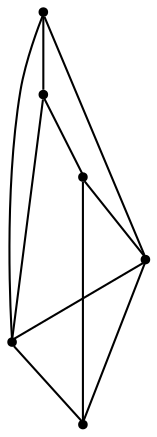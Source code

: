 graph {
  node [shape=point,comment="{\"directed\":false,\"doi\":\"10.1007/978-3-540-31843-9_8\",\"figure\":\"3 (1)\"}"]

  v0 [pos="577.857487736192,2158.416610293918"]
  v1 [pos="511.3451035610465,2257.91663063897"]
  v2 [pos="467.08689135174416,2191.916709476047"]
  v3 [pos="467.08689135174416,2324.4166904025606"]
  v4 [pos="444.8327352834302,2224.9167018466524"]
  v5 [pos="356.31627906976746,2158.416610293918"]

  v0 -- v5 [id="-2",pos="577.857487736192,2158.416610293918 467.08689135174416,2103.3333990308975 467.08689135174416,2103.3333990308975 467.08689135174416,2103.3333990308975 356.31627906976746,2158.416610293918 356.31627906976746,2158.416610293918 356.31627906976746,2158.416610293918"]
  v0 -- v1 [id="-3",pos="577.857487736192,2158.416610293918 577.7324854651163,2224.9584092034233 577.7324854651163,2224.9584092034233 577.7324854651163,2224.9584092034233 511.3451035610465,2257.91663063897 511.3451035610465,2257.91663063897 511.3451035610465,2257.91663063897"]
  v1 -- v3 [id="-4",pos="511.3451035610465,2257.91663063897 511.4076126453488,2302.395746443007 511.4076126453488,2302.395746443007 511.4076126453488,2302.395746443007 467.08689135174416,2324.4166904025606 467.08689135174416,2324.4166904025606 467.08689135174416,2324.4166904025606"]
  v5 -- v3 [id="-5",pos="356.31627906976746,2158.416610293918 356.4412972383721,2269.208388858371 356.4412972383721,2269.208388858371 356.4412972383721,2269.208388858371 467.08689135174416,2324.4166904025606 467.08689135174416,2324.4166904025606 467.08689135174416,2324.4166904025606"]
  v2 -- v4 [id="-10",pos="467.08689135174416,2191.916709476047 467.1494004360465,2214.0832159254287 467.1494004360465,2214.0832159254287 467.1494004360465,2214.0832159254287 444.8327352834302,2224.9167018466524 444.8327352834302,2224.9167018466524 444.8327352834302,2224.9167018466524"]
  v2 -- v0 [id="-7",pos="467.08689135174416,2191.916709476047 533.0366460755814,2158.270888858371 533.0366460755814,2158.270888858371 533.0366460755814,2158.270888858371 577.857487736192,2158.416610293918 577.857487736192,2158.416610293918 577.857487736192,2158.416610293918"]
  v2 -- v5 [id="-9",pos="467.08689135174416,2191.916709476047 404.137668059593,2159.6459600660537 404.137668059593,2159.6459600660537 404.137668059593,2159.6459600660537 356.31627906976746,2158.416610293918 356.31627906976746,2158.416610293918 356.31627906976746,2158.416610293918"]
  v4 -- v5 [id="-14",pos="444.8327352834302,2224.9167018466524 380.19573492005816,2192.4584600660537 380.19573492005816,2192.4584600660537 380.19573492005816,2192.4584600660537 356.31627906976746,2158.416610293918 356.31627906976746,2158.416610293918 356.31627906976746,2158.416610293918"]
  v4 -- v3 [id="-15",pos="444.8327352834302,2224.9167018466524 444.8952443677326,2290.8959600660537 444.8952443677326,2290.8959600660537 444.8952443677326,2290.8959600660537 467.08689135174416,2324.4166904025606 467.08689135174416,2324.4166904025606 467.08689135174416,2324.4166904025606"]
  v1 -- v4 [id="-37",pos="511.3451035610465,2257.91663063897 444.8327352834302,2224.9167018466524 444.8327352834302,2224.9167018466524 444.8327352834302,2224.9167018466524"]
}